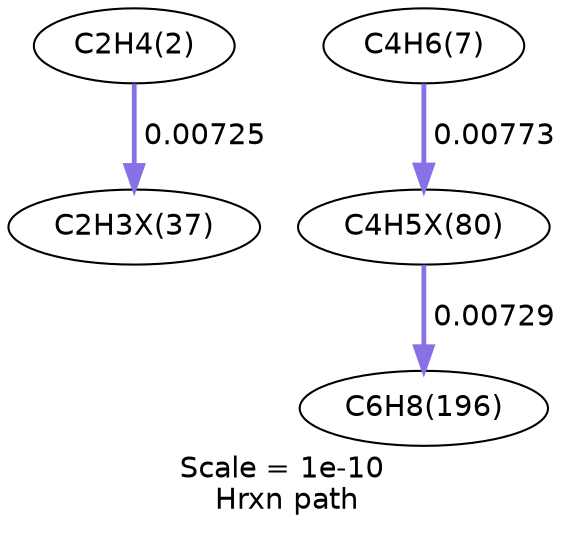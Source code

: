 digraph reaction_paths {
center=1;
s5 -> s25[fontname="Helvetica", style="setlinewidth(2.28)", arrowsize=1.14, color="0.7, 0.507, 0.9"
, label=" 0.00725"];
s8 -> s26[fontname="Helvetica", style="setlinewidth(2.33)", arrowsize=1.16, color="0.7, 0.508, 0.9"
, label=" 0.00773"];
s26 -> s10[fontname="Helvetica", style="setlinewidth(2.28)", arrowsize=1.14, color="0.7, 0.507, 0.9"
, label=" 0.00729"];
s5 [ fontname="Helvetica", label="C2H4(2)"];
s8 [ fontname="Helvetica", label="C4H6(7)"];
s10 [ fontname="Helvetica", label="C6H8(196)"];
s25 [ fontname="Helvetica", label="C2H3X(37)"];
s26 [ fontname="Helvetica", label="C4H5X(80)"];
 label = "Scale = 1e-10\l Hrxn path";
 fontname = "Helvetica";
}
